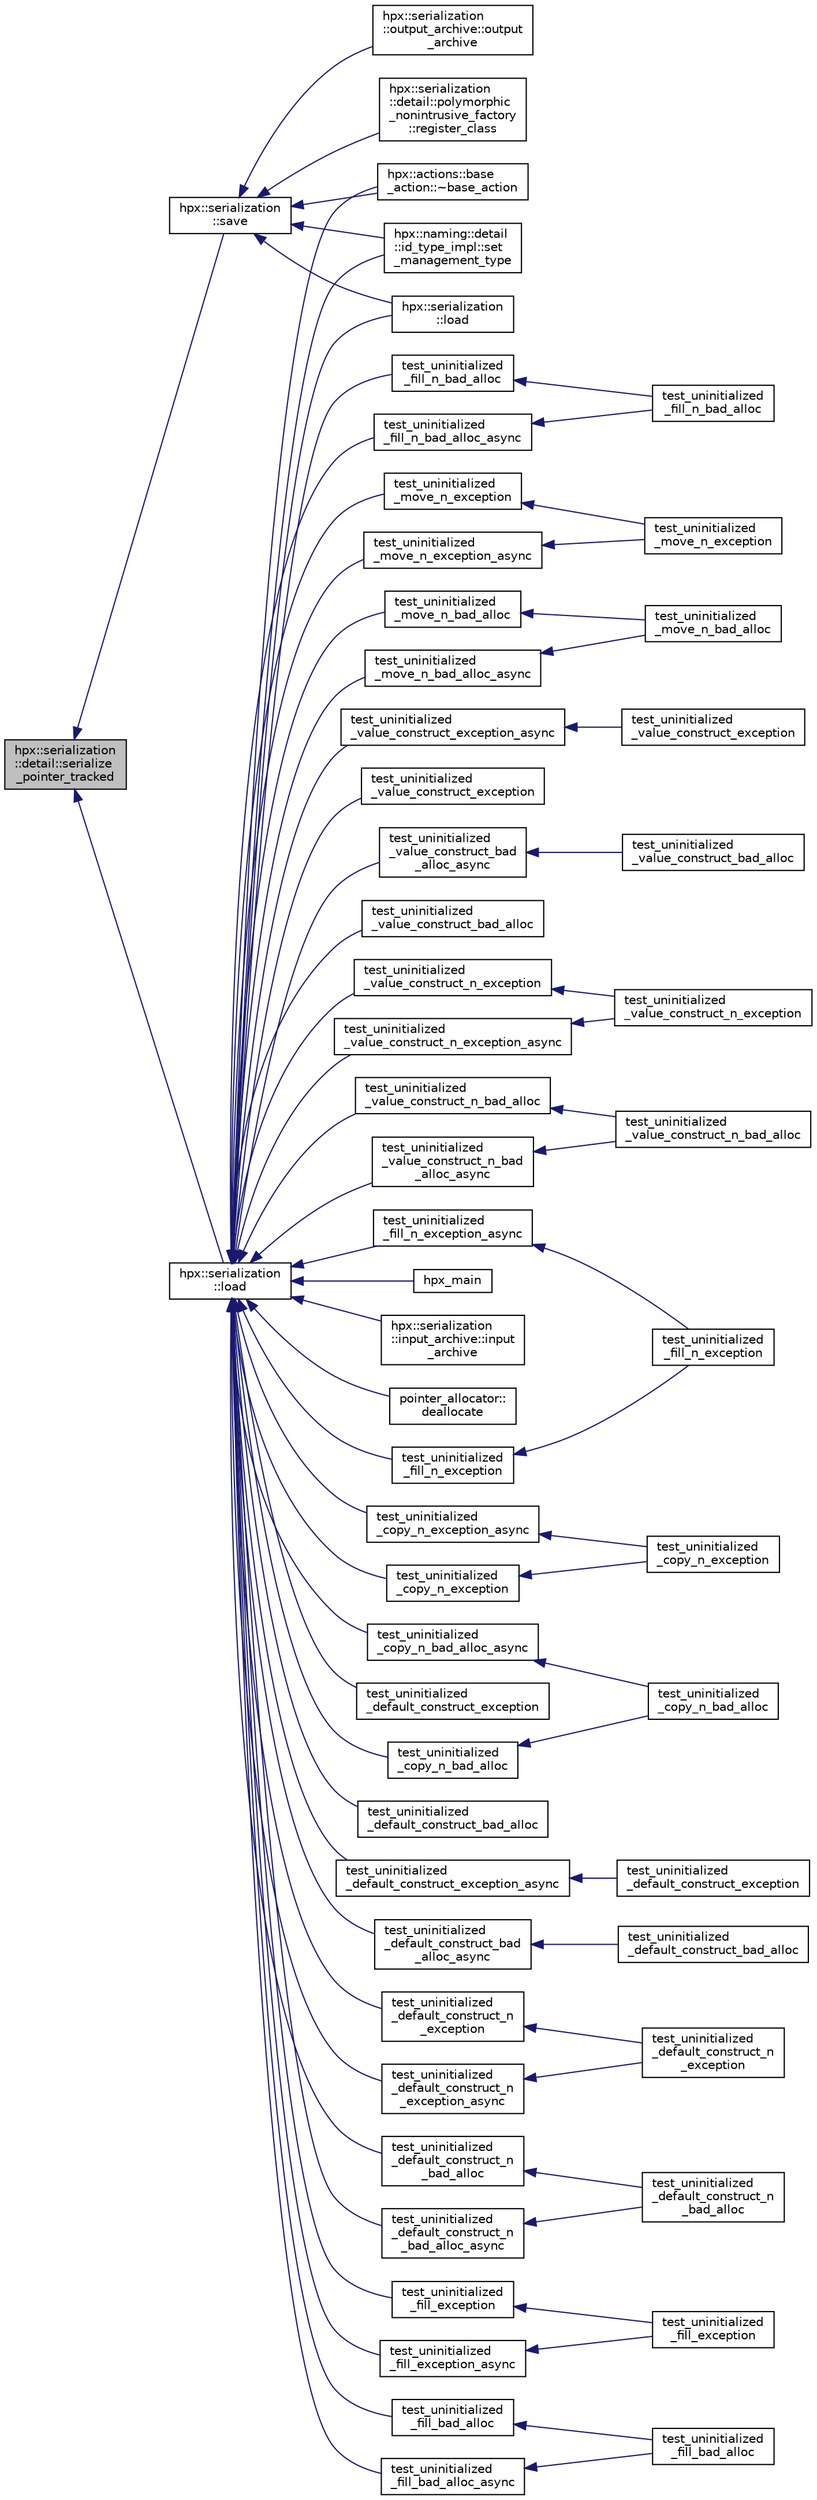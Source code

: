 digraph "hpx::serialization::detail::serialize_pointer_tracked"
{
  edge [fontname="Helvetica",fontsize="10",labelfontname="Helvetica",labelfontsize="10"];
  node [fontname="Helvetica",fontsize="10",shape=record];
  rankdir="LR";
  Node149 [label="hpx::serialization\l::detail::serialize\l_pointer_tracked",height=0.2,width=0.4,color="black", fillcolor="grey75", style="filled", fontcolor="black"];
  Node149 -> Node150 [dir="back",color="midnightblue",fontsize="10",style="solid",fontname="Helvetica"];
  Node150 [label="hpx::serialization\l::load",height=0.2,width=0.4,color="black", fillcolor="white", style="filled",URL="$d5/d3c/namespacehpx_1_1serialization.html#a7cd7fb4033cb3e8a052c92c752f9dfd6"];
  Node150 -> Node151 [dir="back",color="midnightblue",fontsize="10",style="solid",fontname="Helvetica"];
  Node151 [label="hpx::actions::base\l_action::~base_action",height=0.2,width=0.4,color="black", fillcolor="white", style="filled",URL="$d9/de8/structhpx_1_1actions_1_1base__action.html#a50205c3da0fa49594bb136757d9eb159",tooltip="Destructor. "];
  Node150 -> Node152 [dir="back",color="midnightblue",fontsize="10",style="solid",fontname="Helvetica"];
  Node152 [label="hpx_main",height=0.2,width=0.4,color="black", fillcolor="white", style="filled",URL="$d7/d92/block__os__threads__1036_8cpp.html#aefd26dd818037509b2241068d57e3e1d"];
  Node150 -> Node153 [dir="back",color="midnightblue",fontsize="10",style="solid",fontname="Helvetica"];
  Node153 [label="hpx::serialization\l::input_archive::input\l_archive",height=0.2,width=0.4,color="black", fillcolor="white", style="filled",URL="$dc/d5c/structhpx_1_1serialization_1_1input__archive.html#ad15bcd30ddf280ca167ce876f1f3b80f"];
  Node150 -> Node154 [dir="back",color="midnightblue",fontsize="10",style="solid",fontname="Helvetica"];
  Node154 [label="hpx::naming::detail\l::id_type_impl::set\l_management_type",height=0.2,width=0.4,color="black", fillcolor="white", style="filled",URL="$db/d3a/structhpx_1_1naming_1_1detail_1_1id__type__impl.html#a9a8d688a3e392cff3bfc2dc23e5e8487"];
  Node150 -> Node155 [dir="back",color="midnightblue",fontsize="10",style="solid",fontname="Helvetica"];
  Node155 [label="pointer_allocator::\ldeallocate",height=0.2,width=0.4,color="black", fillcolor="white", style="filled",URL="$dc/d8c/classpointer__allocator.html#ac42172b458e944cc12e598f5452a2c36"];
  Node150 -> Node156 [dir="back",color="midnightblue",fontsize="10",style="solid",fontname="Helvetica"];
  Node156 [label="hpx::serialization\l::load",height=0.2,width=0.4,color="black", fillcolor="white", style="filled",URL="$d5/d3c/namespacehpx_1_1serialization.html#ae57f7833a944385af5657dd946019c51"];
  Node150 -> Node157 [dir="back",color="midnightblue",fontsize="10",style="solid",fontname="Helvetica"];
  Node157 [label="test_uninitialized\l_copy_n_exception",height=0.2,width=0.4,color="black", fillcolor="white", style="filled",URL="$d8/d4f/uninitialized__copyn_8cpp.html#aefa5e7c297287e6d489f767958fca80c"];
  Node157 -> Node158 [dir="back",color="midnightblue",fontsize="10",style="solid",fontname="Helvetica"];
  Node158 [label="test_uninitialized\l_copy_n_exception",height=0.2,width=0.4,color="black", fillcolor="white", style="filled",URL="$d8/d4f/uninitialized__copyn_8cpp.html#a4cd2fa6f0791b3f9aa08212c3d21a91e"];
  Node150 -> Node159 [dir="back",color="midnightblue",fontsize="10",style="solid",fontname="Helvetica"];
  Node159 [label="test_uninitialized\l_copy_n_exception_async",height=0.2,width=0.4,color="black", fillcolor="white", style="filled",URL="$d8/d4f/uninitialized__copyn_8cpp.html#a4e133f9a88b638ca40cb5d1b64c4ac2f"];
  Node159 -> Node158 [dir="back",color="midnightblue",fontsize="10",style="solid",fontname="Helvetica"];
  Node150 -> Node160 [dir="back",color="midnightblue",fontsize="10",style="solid",fontname="Helvetica"];
  Node160 [label="test_uninitialized\l_copy_n_bad_alloc",height=0.2,width=0.4,color="black", fillcolor="white", style="filled",URL="$d8/d4f/uninitialized__copyn_8cpp.html#a948c3714ca4fde38ce6e6f4d39a72737"];
  Node160 -> Node161 [dir="back",color="midnightblue",fontsize="10",style="solid",fontname="Helvetica"];
  Node161 [label="test_uninitialized\l_copy_n_bad_alloc",height=0.2,width=0.4,color="black", fillcolor="white", style="filled",URL="$d8/d4f/uninitialized__copyn_8cpp.html#a9e02d8401e04e1c4f9dae6a693228119"];
  Node150 -> Node162 [dir="back",color="midnightblue",fontsize="10",style="solid",fontname="Helvetica"];
  Node162 [label="test_uninitialized\l_copy_n_bad_alloc_async",height=0.2,width=0.4,color="black", fillcolor="white", style="filled",URL="$d8/d4f/uninitialized__copyn_8cpp.html#a730df54d4e97bf68685bdf962a04a736"];
  Node162 -> Node161 [dir="back",color="midnightblue",fontsize="10",style="solid",fontname="Helvetica"];
  Node150 -> Node163 [dir="back",color="midnightblue",fontsize="10",style="solid",fontname="Helvetica"];
  Node163 [label="test_uninitialized\l_default_construct_exception",height=0.2,width=0.4,color="black", fillcolor="white", style="filled",URL="$de/def/uninitialized__default__construct__tests_8hpp.html#a2d6081f3a0fafc698561bf12c16bd535"];
  Node150 -> Node164 [dir="back",color="midnightblue",fontsize="10",style="solid",fontname="Helvetica"];
  Node164 [label="test_uninitialized\l_default_construct_exception_async",height=0.2,width=0.4,color="black", fillcolor="white", style="filled",URL="$de/def/uninitialized__default__construct__tests_8hpp.html#aaaaaa8c9850d1052811506d6469b71d7"];
  Node164 -> Node165 [dir="back",color="midnightblue",fontsize="10",style="solid",fontname="Helvetica"];
  Node165 [label="test_uninitialized\l_default_construct_exception",height=0.2,width=0.4,color="black", fillcolor="white", style="filled",URL="$d0/d35/uninitialized__default__construct_8cpp.html#a216385e2d1493f3635b8c4cd0e36a688"];
  Node150 -> Node166 [dir="back",color="midnightblue",fontsize="10",style="solid",fontname="Helvetica"];
  Node166 [label="test_uninitialized\l_default_construct_bad_alloc",height=0.2,width=0.4,color="black", fillcolor="white", style="filled",URL="$de/def/uninitialized__default__construct__tests_8hpp.html#a353752d41cf2df0b8e380956e1d516b0"];
  Node150 -> Node167 [dir="back",color="midnightblue",fontsize="10",style="solid",fontname="Helvetica"];
  Node167 [label="test_uninitialized\l_default_construct_bad\l_alloc_async",height=0.2,width=0.4,color="black", fillcolor="white", style="filled",URL="$de/def/uninitialized__default__construct__tests_8hpp.html#aa1254b266f1177aee9a6ee302f7802f0"];
  Node167 -> Node168 [dir="back",color="midnightblue",fontsize="10",style="solid",fontname="Helvetica"];
  Node168 [label="test_uninitialized\l_default_construct_bad_alloc",height=0.2,width=0.4,color="black", fillcolor="white", style="filled",URL="$d0/d35/uninitialized__default__construct_8cpp.html#a62630c2230a06bb6e4d33a11e992a635"];
  Node150 -> Node169 [dir="back",color="midnightblue",fontsize="10",style="solid",fontname="Helvetica"];
  Node169 [label="test_uninitialized\l_default_construct_n\l_exception",height=0.2,width=0.4,color="black", fillcolor="white", style="filled",URL="$d4/dfe/uninitialized__default__constructn_8cpp.html#a65301ba635f886b43285a2e29737208a"];
  Node169 -> Node170 [dir="back",color="midnightblue",fontsize="10",style="solid",fontname="Helvetica"];
  Node170 [label="test_uninitialized\l_default_construct_n\l_exception",height=0.2,width=0.4,color="black", fillcolor="white", style="filled",URL="$d4/dfe/uninitialized__default__constructn_8cpp.html#aeeb1f1d7a8fc0e7c7186cafabfd9b5f2"];
  Node150 -> Node171 [dir="back",color="midnightblue",fontsize="10",style="solid",fontname="Helvetica"];
  Node171 [label="test_uninitialized\l_default_construct_n\l_exception_async",height=0.2,width=0.4,color="black", fillcolor="white", style="filled",URL="$d4/dfe/uninitialized__default__constructn_8cpp.html#aa34708420bad67a32495d8b5b763429f"];
  Node171 -> Node170 [dir="back",color="midnightblue",fontsize="10",style="solid",fontname="Helvetica"];
  Node150 -> Node172 [dir="back",color="midnightblue",fontsize="10",style="solid",fontname="Helvetica"];
  Node172 [label="test_uninitialized\l_default_construct_n\l_bad_alloc",height=0.2,width=0.4,color="black", fillcolor="white", style="filled",URL="$d4/dfe/uninitialized__default__constructn_8cpp.html#af88df6cf53e74bd5e3d5170b42fd951d"];
  Node172 -> Node173 [dir="back",color="midnightblue",fontsize="10",style="solid",fontname="Helvetica"];
  Node173 [label="test_uninitialized\l_default_construct_n\l_bad_alloc",height=0.2,width=0.4,color="black", fillcolor="white", style="filled",URL="$d4/dfe/uninitialized__default__constructn_8cpp.html#a40c3985e898bf1c5fb6a5bd767796cbf"];
  Node150 -> Node174 [dir="back",color="midnightblue",fontsize="10",style="solid",fontname="Helvetica"];
  Node174 [label="test_uninitialized\l_default_construct_n\l_bad_alloc_async",height=0.2,width=0.4,color="black", fillcolor="white", style="filled",URL="$d4/dfe/uninitialized__default__constructn_8cpp.html#a5ca40d769ebf24639ba831d6fb336148"];
  Node174 -> Node173 [dir="back",color="midnightblue",fontsize="10",style="solid",fontname="Helvetica"];
  Node150 -> Node175 [dir="back",color="midnightblue",fontsize="10",style="solid",fontname="Helvetica"];
  Node175 [label="test_uninitialized\l_fill_exception",height=0.2,width=0.4,color="black", fillcolor="white", style="filled",URL="$d7/da6/uninitialized__fill_8cpp.html#afd29eea5aec5d2ed775a62cb477873c8"];
  Node175 -> Node176 [dir="back",color="midnightblue",fontsize="10",style="solid",fontname="Helvetica"];
  Node176 [label="test_uninitialized\l_fill_exception",height=0.2,width=0.4,color="black", fillcolor="white", style="filled",URL="$d7/da6/uninitialized__fill_8cpp.html#aa802b6826cfea4672e173073b8853b6d"];
  Node150 -> Node177 [dir="back",color="midnightblue",fontsize="10",style="solid",fontname="Helvetica"];
  Node177 [label="test_uninitialized\l_fill_exception_async",height=0.2,width=0.4,color="black", fillcolor="white", style="filled",URL="$d7/da6/uninitialized__fill_8cpp.html#a34c927dc4de807fe51ab9c044b9777a8"];
  Node177 -> Node176 [dir="back",color="midnightblue",fontsize="10",style="solid",fontname="Helvetica"];
  Node150 -> Node178 [dir="back",color="midnightblue",fontsize="10",style="solid",fontname="Helvetica"];
  Node178 [label="test_uninitialized\l_fill_bad_alloc",height=0.2,width=0.4,color="black", fillcolor="white", style="filled",URL="$d7/da6/uninitialized__fill_8cpp.html#a01082e4706834f54cb3f77ab414c3e2d"];
  Node178 -> Node179 [dir="back",color="midnightblue",fontsize="10",style="solid",fontname="Helvetica"];
  Node179 [label="test_uninitialized\l_fill_bad_alloc",height=0.2,width=0.4,color="black", fillcolor="white", style="filled",URL="$d7/da6/uninitialized__fill_8cpp.html#a917ce59eb9fc62c23644b3952e527d00"];
  Node150 -> Node180 [dir="back",color="midnightblue",fontsize="10",style="solid",fontname="Helvetica"];
  Node180 [label="test_uninitialized\l_fill_bad_alloc_async",height=0.2,width=0.4,color="black", fillcolor="white", style="filled",URL="$d7/da6/uninitialized__fill_8cpp.html#a532f5ff207cfc6a93e321fa03c352313"];
  Node180 -> Node179 [dir="back",color="midnightblue",fontsize="10",style="solid",fontname="Helvetica"];
  Node150 -> Node181 [dir="back",color="midnightblue",fontsize="10",style="solid",fontname="Helvetica"];
  Node181 [label="test_uninitialized\l_fill_n_exception",height=0.2,width=0.4,color="black", fillcolor="white", style="filled",URL="$d8/de9/uninitialized__filln_8cpp.html#ac6a38270aea9fa6e7c61736f8683015a"];
  Node181 -> Node182 [dir="back",color="midnightblue",fontsize="10",style="solid",fontname="Helvetica"];
  Node182 [label="test_uninitialized\l_fill_n_exception",height=0.2,width=0.4,color="black", fillcolor="white", style="filled",URL="$d8/de9/uninitialized__filln_8cpp.html#af35f5e98ebb876825b7f2b24682adbca"];
  Node150 -> Node183 [dir="back",color="midnightblue",fontsize="10",style="solid",fontname="Helvetica"];
  Node183 [label="test_uninitialized\l_fill_n_exception_async",height=0.2,width=0.4,color="black", fillcolor="white", style="filled",URL="$d8/de9/uninitialized__filln_8cpp.html#a6ea491c0a54d810210606701f7c76872"];
  Node183 -> Node182 [dir="back",color="midnightblue",fontsize="10",style="solid",fontname="Helvetica"];
  Node150 -> Node184 [dir="back",color="midnightblue",fontsize="10",style="solid",fontname="Helvetica"];
  Node184 [label="test_uninitialized\l_fill_n_bad_alloc",height=0.2,width=0.4,color="black", fillcolor="white", style="filled",URL="$d8/de9/uninitialized__filln_8cpp.html#a0d380b9892cabc07799f07fb12c1637d"];
  Node184 -> Node185 [dir="back",color="midnightblue",fontsize="10",style="solid",fontname="Helvetica"];
  Node185 [label="test_uninitialized\l_fill_n_bad_alloc",height=0.2,width=0.4,color="black", fillcolor="white", style="filled",URL="$d8/de9/uninitialized__filln_8cpp.html#a024462d6da10485c46bb39aca11e40bd"];
  Node150 -> Node186 [dir="back",color="midnightblue",fontsize="10",style="solid",fontname="Helvetica"];
  Node186 [label="test_uninitialized\l_fill_n_bad_alloc_async",height=0.2,width=0.4,color="black", fillcolor="white", style="filled",URL="$d8/de9/uninitialized__filln_8cpp.html#a982771c352584a5a716cee41de5956a2"];
  Node186 -> Node185 [dir="back",color="midnightblue",fontsize="10",style="solid",fontname="Helvetica"];
  Node150 -> Node187 [dir="back",color="midnightblue",fontsize="10",style="solid",fontname="Helvetica"];
  Node187 [label="test_uninitialized\l_move_n_exception",height=0.2,width=0.4,color="black", fillcolor="white", style="filled",URL="$d8/daa/uninitialized__moven_8cpp.html#a1a734cbea1baf7d47d0a5c6cf6262fe4"];
  Node187 -> Node188 [dir="back",color="midnightblue",fontsize="10",style="solid",fontname="Helvetica"];
  Node188 [label="test_uninitialized\l_move_n_exception",height=0.2,width=0.4,color="black", fillcolor="white", style="filled",URL="$d8/daa/uninitialized__moven_8cpp.html#a42108ca377e150066d01d0287d23becb"];
  Node150 -> Node189 [dir="back",color="midnightblue",fontsize="10",style="solid",fontname="Helvetica"];
  Node189 [label="test_uninitialized\l_move_n_exception_async",height=0.2,width=0.4,color="black", fillcolor="white", style="filled",URL="$d8/daa/uninitialized__moven_8cpp.html#afbd442d2c0fe392671893a2af756c2e2"];
  Node189 -> Node188 [dir="back",color="midnightblue",fontsize="10",style="solid",fontname="Helvetica"];
  Node150 -> Node190 [dir="back",color="midnightblue",fontsize="10",style="solid",fontname="Helvetica"];
  Node190 [label="test_uninitialized\l_move_n_bad_alloc",height=0.2,width=0.4,color="black", fillcolor="white", style="filled",URL="$d8/daa/uninitialized__moven_8cpp.html#ac04cf8e00021984bf24ea995a4ba276c"];
  Node190 -> Node191 [dir="back",color="midnightblue",fontsize="10",style="solid",fontname="Helvetica"];
  Node191 [label="test_uninitialized\l_move_n_bad_alloc",height=0.2,width=0.4,color="black", fillcolor="white", style="filled",URL="$d8/daa/uninitialized__moven_8cpp.html#a8a7a13a7301b71b19e7b326e86a26260"];
  Node150 -> Node192 [dir="back",color="midnightblue",fontsize="10",style="solid",fontname="Helvetica"];
  Node192 [label="test_uninitialized\l_move_n_bad_alloc_async",height=0.2,width=0.4,color="black", fillcolor="white", style="filled",URL="$d8/daa/uninitialized__moven_8cpp.html#aa67af08a8e903eceec413ee4a89211ee"];
  Node192 -> Node191 [dir="back",color="midnightblue",fontsize="10",style="solid",fontname="Helvetica"];
  Node150 -> Node193 [dir="back",color="midnightblue",fontsize="10",style="solid",fontname="Helvetica"];
  Node193 [label="test_uninitialized\l_value_construct_exception",height=0.2,width=0.4,color="black", fillcolor="white", style="filled",URL="$dc/d40/uninitialized__value__construct__tests_8hpp.html#a76d2e3a3bc9ba1cc20490b40ef4f5d87"];
  Node150 -> Node194 [dir="back",color="midnightblue",fontsize="10",style="solid",fontname="Helvetica"];
  Node194 [label="test_uninitialized\l_value_construct_exception_async",height=0.2,width=0.4,color="black", fillcolor="white", style="filled",URL="$dc/d40/uninitialized__value__construct__tests_8hpp.html#a406688393a150d40f54387c0db2310c8"];
  Node194 -> Node195 [dir="back",color="midnightblue",fontsize="10",style="solid",fontname="Helvetica"];
  Node195 [label="test_uninitialized\l_value_construct_exception",height=0.2,width=0.4,color="black", fillcolor="white", style="filled",URL="$de/d0f/uninitialized__value__construct_8cpp.html#aeeb6887b1c8988d27089aad48bb2cc54"];
  Node150 -> Node196 [dir="back",color="midnightblue",fontsize="10",style="solid",fontname="Helvetica"];
  Node196 [label="test_uninitialized\l_value_construct_bad_alloc",height=0.2,width=0.4,color="black", fillcolor="white", style="filled",URL="$dc/d40/uninitialized__value__construct__tests_8hpp.html#a8d29d6a92092b14c25fde17b5c38a109"];
  Node150 -> Node197 [dir="back",color="midnightblue",fontsize="10",style="solid",fontname="Helvetica"];
  Node197 [label="test_uninitialized\l_value_construct_bad\l_alloc_async",height=0.2,width=0.4,color="black", fillcolor="white", style="filled",URL="$dc/d40/uninitialized__value__construct__tests_8hpp.html#a17ae298687ad0e06387bb30ec519acf9"];
  Node197 -> Node198 [dir="back",color="midnightblue",fontsize="10",style="solid",fontname="Helvetica"];
  Node198 [label="test_uninitialized\l_value_construct_bad_alloc",height=0.2,width=0.4,color="black", fillcolor="white", style="filled",URL="$de/d0f/uninitialized__value__construct_8cpp.html#ac87229a4599f2952814750ff62de91ab"];
  Node150 -> Node199 [dir="back",color="midnightblue",fontsize="10",style="solid",fontname="Helvetica"];
  Node199 [label="test_uninitialized\l_value_construct_n_exception",height=0.2,width=0.4,color="black", fillcolor="white", style="filled",URL="$d2/d2b/uninitialized__value__constructn_8cpp.html#ac9bf74be9c05f3153cecabe581a116b8"];
  Node199 -> Node200 [dir="back",color="midnightblue",fontsize="10",style="solid",fontname="Helvetica"];
  Node200 [label="test_uninitialized\l_value_construct_n_exception",height=0.2,width=0.4,color="black", fillcolor="white", style="filled",URL="$d2/d2b/uninitialized__value__constructn_8cpp.html#a0cc88d05d82be94c05aff3ceaa2d70d4"];
  Node150 -> Node201 [dir="back",color="midnightblue",fontsize="10",style="solid",fontname="Helvetica"];
  Node201 [label="test_uninitialized\l_value_construct_n_exception_async",height=0.2,width=0.4,color="black", fillcolor="white", style="filled",URL="$d2/d2b/uninitialized__value__constructn_8cpp.html#a36dd7ed9ed66439a08da8b587446011c"];
  Node201 -> Node200 [dir="back",color="midnightblue",fontsize="10",style="solid",fontname="Helvetica"];
  Node150 -> Node202 [dir="back",color="midnightblue",fontsize="10",style="solid",fontname="Helvetica"];
  Node202 [label="test_uninitialized\l_value_construct_n_bad_alloc",height=0.2,width=0.4,color="black", fillcolor="white", style="filled",URL="$d2/d2b/uninitialized__value__constructn_8cpp.html#a69026193bdbc54b8405c210f6b435c3d"];
  Node202 -> Node203 [dir="back",color="midnightblue",fontsize="10",style="solid",fontname="Helvetica"];
  Node203 [label="test_uninitialized\l_value_construct_n_bad_alloc",height=0.2,width=0.4,color="black", fillcolor="white", style="filled",URL="$d2/d2b/uninitialized__value__constructn_8cpp.html#acf6e0ab8e38de7704e471af62d4a6410"];
  Node150 -> Node204 [dir="back",color="midnightblue",fontsize="10",style="solid",fontname="Helvetica"];
  Node204 [label="test_uninitialized\l_value_construct_n_bad\l_alloc_async",height=0.2,width=0.4,color="black", fillcolor="white", style="filled",URL="$d2/d2b/uninitialized__value__constructn_8cpp.html#aef6b35917a6b36904a253dca15981232"];
  Node204 -> Node203 [dir="back",color="midnightblue",fontsize="10",style="solid",fontname="Helvetica"];
  Node149 -> Node205 [dir="back",color="midnightblue",fontsize="10",style="solid",fontname="Helvetica"];
  Node205 [label="hpx::serialization\l::save",height=0.2,width=0.4,color="black", fillcolor="white", style="filled",URL="$d5/d3c/namespacehpx_1_1serialization.html#aa9e1fa3878a0507120d04d24a603ee24"];
  Node205 -> Node151 [dir="back",color="midnightblue",fontsize="10",style="solid",fontname="Helvetica"];
  Node205 -> Node154 [dir="back",color="midnightblue",fontsize="10",style="solid",fontname="Helvetica"];
  Node205 -> Node206 [dir="back",color="midnightblue",fontsize="10",style="solid",fontname="Helvetica"];
  Node206 [label="hpx::serialization\l::output_archive::output\l_archive",height=0.2,width=0.4,color="black", fillcolor="white", style="filled",URL="$d4/d01/structhpx_1_1serialization_1_1output__archive.html#a398ca6dda90e4be04e4e0ee5f92af193"];
  Node205 -> Node207 [dir="back",color="midnightblue",fontsize="10",style="solid",fontname="Helvetica"];
  Node207 [label="hpx::serialization\l::detail::polymorphic\l_nonintrusive_factory\l::register_class",height=0.2,width=0.4,color="black", fillcolor="white", style="filled",URL="$d6/d6a/classhpx_1_1serialization_1_1detail_1_1polymorphic__nonintrusive__factory.html#a5da7f1d456ff70a4633156acc074df4d"];
  Node205 -> Node156 [dir="back",color="midnightblue",fontsize="10",style="solid",fontname="Helvetica"];
}

